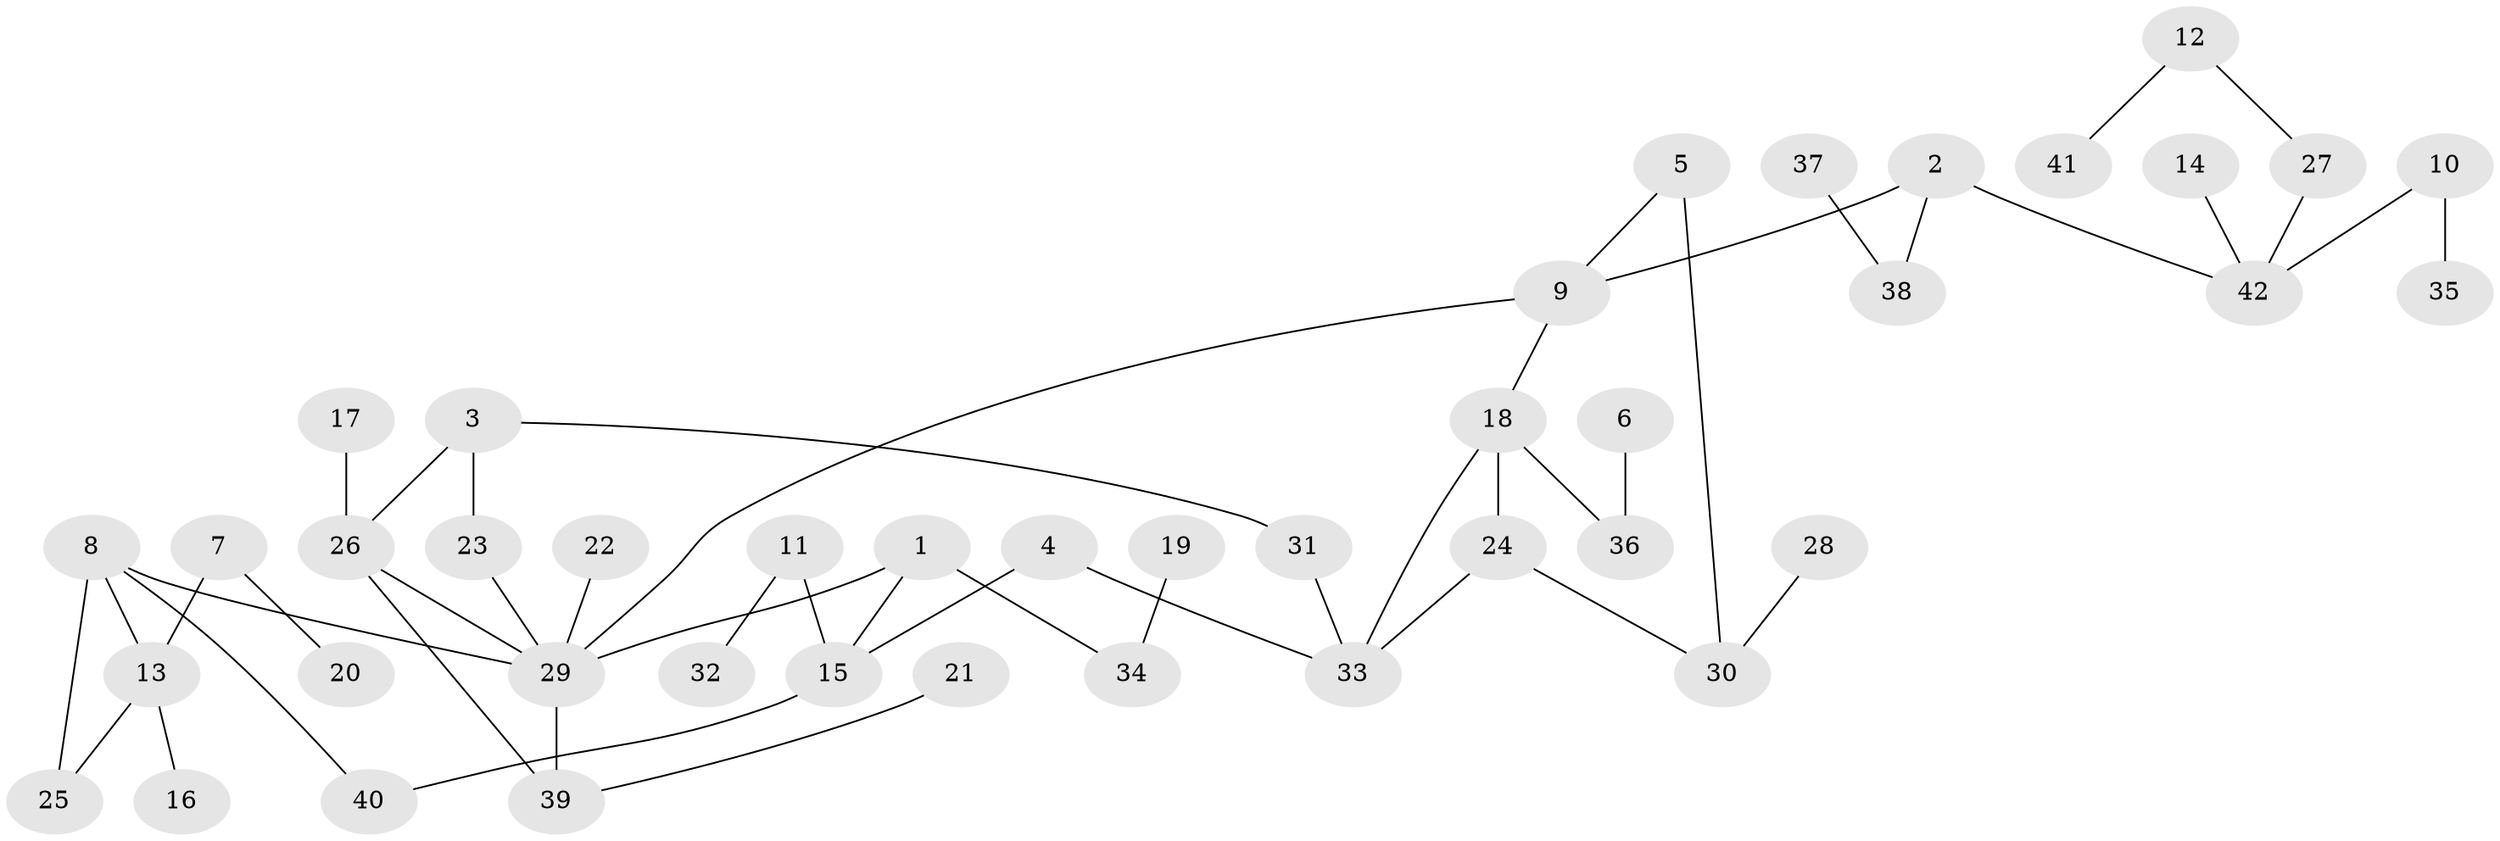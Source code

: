 // original degree distribution, {6: 0.03571428571428571, 9: 0.011904761904761904, 5: 0.047619047619047616, 3: 0.13095238095238096, 4: 0.05952380952380952, 2: 0.2857142857142857, 1: 0.42857142857142855}
// Generated by graph-tools (version 1.1) at 2025/00/03/09/25 03:00:58]
// undirected, 42 vertices, 49 edges
graph export_dot {
graph [start="1"]
  node [color=gray90,style=filled];
  1;
  2;
  3;
  4;
  5;
  6;
  7;
  8;
  9;
  10;
  11;
  12;
  13;
  14;
  15;
  16;
  17;
  18;
  19;
  20;
  21;
  22;
  23;
  24;
  25;
  26;
  27;
  28;
  29;
  30;
  31;
  32;
  33;
  34;
  35;
  36;
  37;
  38;
  39;
  40;
  41;
  42;
  1 -- 15 [weight=1.0];
  1 -- 29 [weight=1.0];
  1 -- 34 [weight=1.0];
  2 -- 9 [weight=1.0];
  2 -- 38 [weight=1.0];
  2 -- 42 [weight=1.0];
  3 -- 23 [weight=1.0];
  3 -- 26 [weight=1.0];
  3 -- 31 [weight=1.0];
  4 -- 15 [weight=1.0];
  4 -- 33 [weight=1.0];
  5 -- 9 [weight=1.0];
  5 -- 30 [weight=2.0];
  6 -- 36 [weight=1.0];
  7 -- 13 [weight=1.0];
  7 -- 20 [weight=1.0];
  8 -- 13 [weight=1.0];
  8 -- 25 [weight=1.0];
  8 -- 29 [weight=1.0];
  8 -- 40 [weight=1.0];
  9 -- 18 [weight=1.0];
  9 -- 29 [weight=1.0];
  10 -- 35 [weight=1.0];
  10 -- 42 [weight=1.0];
  11 -- 15 [weight=1.0];
  11 -- 32 [weight=1.0];
  12 -- 27 [weight=1.0];
  12 -- 41 [weight=1.0];
  13 -- 16 [weight=1.0];
  13 -- 25 [weight=1.0];
  14 -- 42 [weight=1.0];
  15 -- 40 [weight=1.0];
  17 -- 26 [weight=1.0];
  18 -- 24 [weight=1.0];
  18 -- 33 [weight=1.0];
  18 -- 36 [weight=1.0];
  19 -- 34 [weight=1.0];
  21 -- 39 [weight=1.0];
  22 -- 29 [weight=1.0];
  23 -- 29 [weight=1.0];
  24 -- 30 [weight=1.0];
  24 -- 33 [weight=1.0];
  26 -- 29 [weight=1.0];
  26 -- 39 [weight=1.0];
  27 -- 42 [weight=1.0];
  28 -- 30 [weight=1.0];
  29 -- 39 [weight=1.0];
  31 -- 33 [weight=1.0];
  37 -- 38 [weight=1.0];
}

